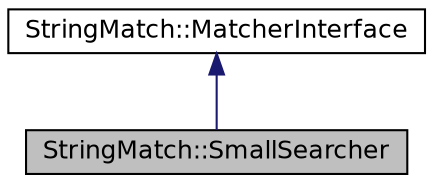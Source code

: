 digraph "StringMatch::SmallSearcher"
{
 // INTERACTIVE_SVG=YES
 // LATEX_PDF_SIZE
  edge [fontname="Helvetica",fontsize="12",labelfontname="Helvetica",labelfontsize="12"];
  node [fontname="Helvetica",fontsize="12",shape=record];
  Node1 [label="StringMatch::SmallSearcher",height=0.2,width=0.4,color="black", fillcolor="grey75", style="filled", fontcolor="black",tooltip="Searches for occurrence of pattern in string."];
  Node2 -> Node1 [dir="back",color="midnightblue",fontsize="12",style="solid",fontname="Helvetica"];
  Node2 [label="StringMatch::MatcherInterface",height=0.2,width=0.4,color="black", fillcolor="white", style="filled",URL="$a01058.html",tooltip="Interface for string matching algorithm."];
}
